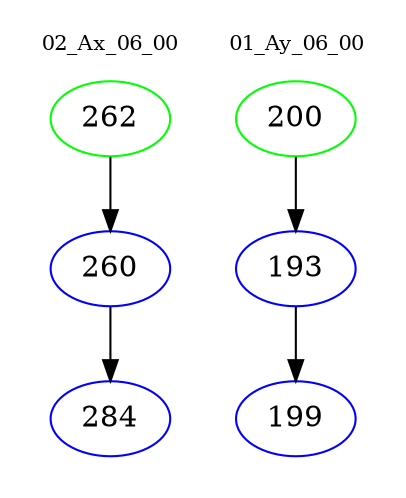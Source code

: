 digraph{
subgraph cluster_0 {
color = white
label = "02_Ax_06_00";
fontsize=10;
T0_262 [label="262", color="green"]
T0_262 -> T0_260 [color="black"]
T0_260 [label="260", color="blue"]
T0_260 -> T0_284 [color="black"]
T0_284 [label="284", color="blue"]
}
subgraph cluster_1 {
color = white
label = "01_Ay_06_00";
fontsize=10;
T1_200 [label="200", color="green"]
T1_200 -> T1_193 [color="black"]
T1_193 [label="193", color="blue"]
T1_193 -> T1_199 [color="black"]
T1_199 [label="199", color="blue"]
}
}
